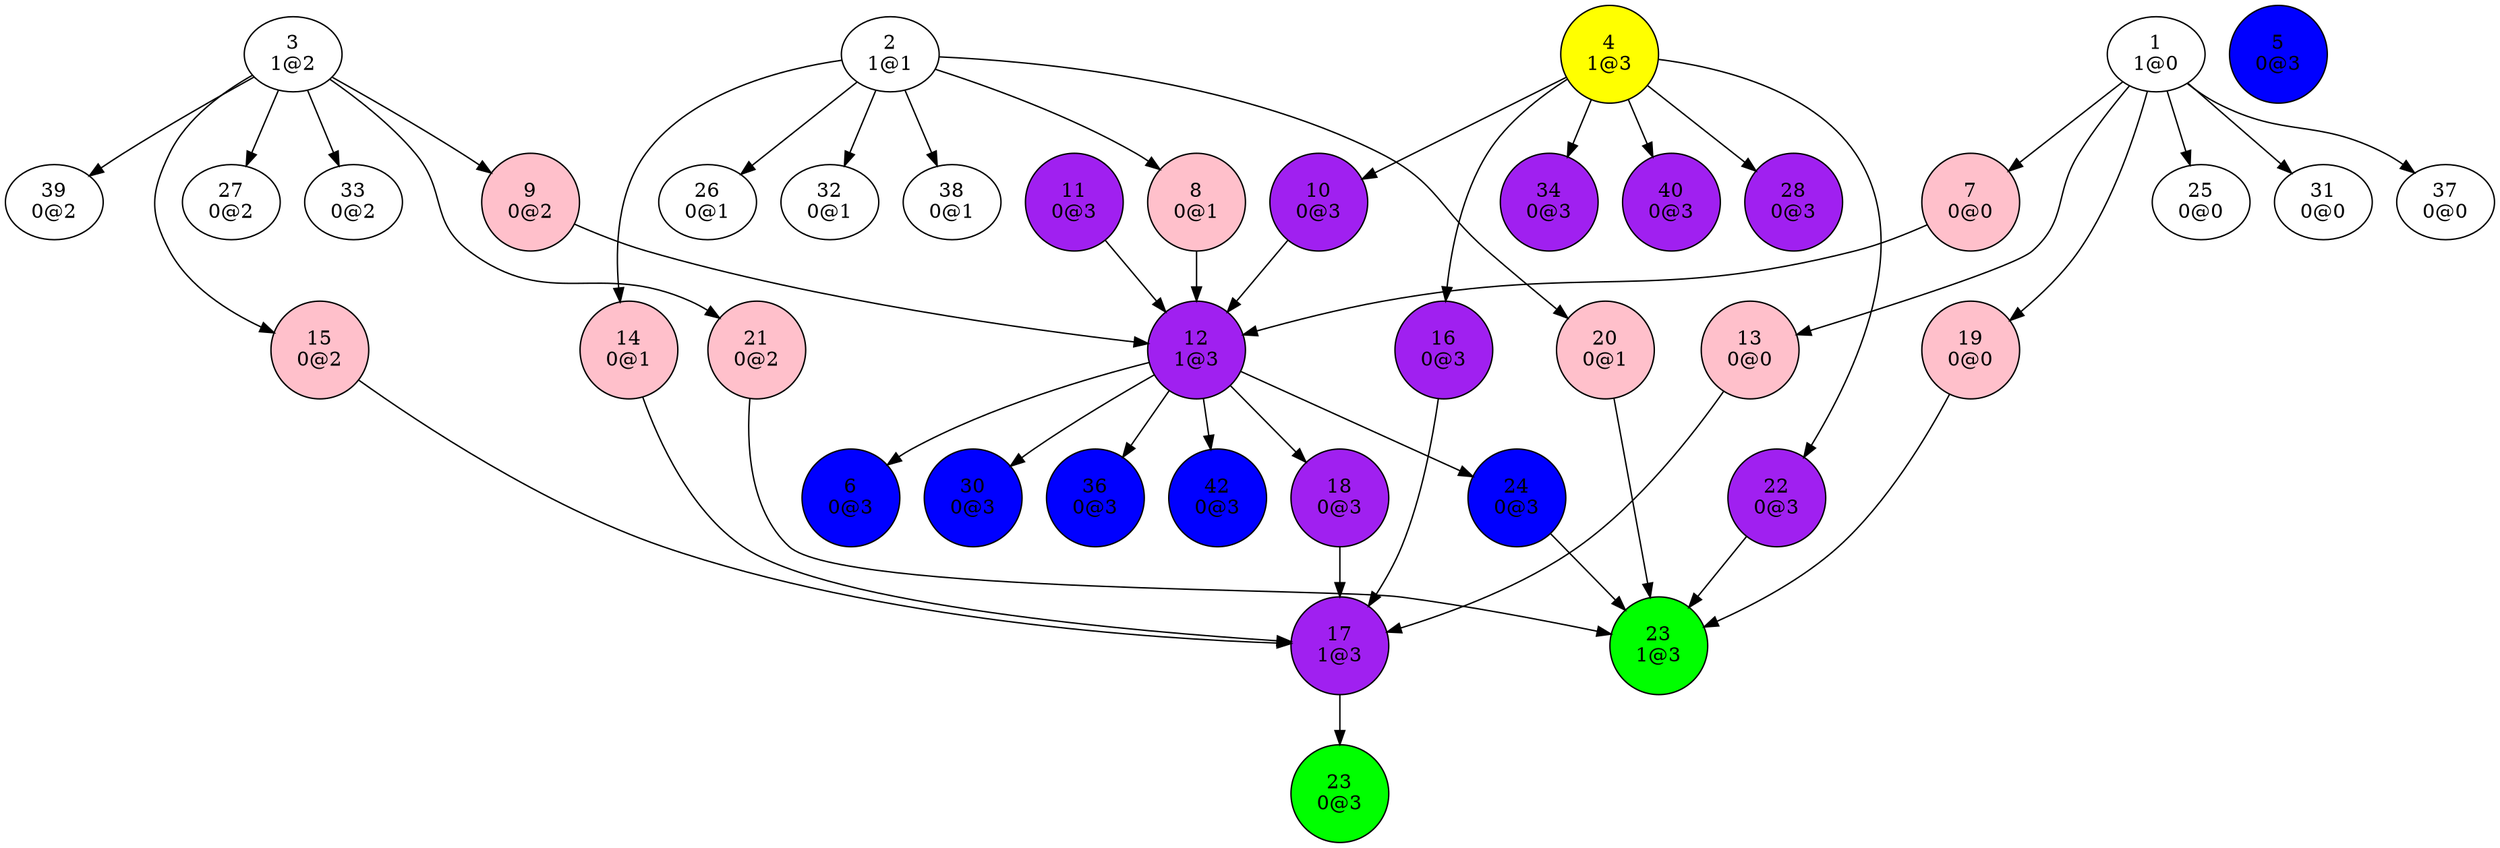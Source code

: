 digraph {
"1
1@0"->"7
0@0";
"1
1@0"->"13
0@0";
"1
1@0"->"19
0@0";
"1
1@0"->"25
0@0";
"1
1@0"->"31
0@0";
"1
1@0"->"37
0@0";
"2
1@1"->"8
0@1";
"2
1@1"->"14
0@1";
"2
1@1"->"20
0@1";
"2
1@1"->"26
0@1";
"2
1@1"->"32
0@1";
"2
1@1"->"38
0@1";
"3
1@2"->"9
0@2";
"3
1@2"->"15
0@2";
"3
1@2"->"21
0@2";
"3
1@2"->"27
0@2";
"3
1@2"->"33
0@2";
"3
1@2"->"39
0@2";
"4
1@3"->"10
0@3";
"4
1@3"->"16
0@3";
"4
1@3"->"22
0@3";
"4
1@3"->"28
0@3";
"4
1@3"->"34
0@3";
"4
1@3"->"40
0@3";
"5
0@3";
"6
0@3";
"7
0@0"->"12
1@3";
"8
0@1"->"12
1@3";
"9
0@2"->"12
1@3";
"10
0@3"->"12
1@3";
"11
0@3"->"12
1@3";
"12
1@3"->"6
0@3";
"12
1@3"->"18
0@3";
"12
1@3"->"24
0@3";
"12
1@3"->"30
0@3";
"12
1@3"->"36
0@3";
"12
1@3"->"42
0@3";
"13
0@0"->"17
1@3";
"14
0@1"->"17
1@3";
"15
0@2"->"17
1@3";
"16
0@3"->"17
1@3";
"17
1@3"->"23
0@3";
"18
0@3"->"17
1@3";
"19
0@0"->"23
1@3";
"20
0@1"->"23
1@3";
"21
0@2"->"23
1@3";
"22
0@3"->"23
1@3";
"23
0@3";
"23
1@3";
"24
0@3"->"23
1@3";
"25
0@0";
"26
0@1";
"27
0@2";
"28
0@3";
"30
0@3";
"31
0@0";
"32
0@1";
"33
0@2";
"34
0@3";
"36
0@3";
"37
0@0";
"38
0@1";
"39
0@2";
"40
0@3";
"42
0@3";
"4
1@3"[shape=circle, style=filled, fillcolor=yellow];
"5
0@3"[shape=circle, style=filled, fillcolor=blue];
"6
0@3"[shape=circle, style=filled, fillcolor=blue];
"7
0@0"[shape=circle, style=filled, fillcolor=pink];
"8
0@1"[shape=circle, style=filled, fillcolor=pink];
"9
0@2"[shape=circle, style=filled, fillcolor=pink];
"10
0@3"[shape=circle, style=filled, fillcolor=purple];
"11
0@3"[shape=circle, style=filled, fillcolor=purple];
"12
1@3"[shape=circle, style=filled, fillcolor=purple];
"13
0@0"[shape=circle, style=filled, fillcolor=pink];
"14
0@1"[shape=circle, style=filled, fillcolor=pink];
"15
0@2"[shape=circle, style=filled, fillcolor=pink];
"16
0@3"[shape=circle, style=filled, fillcolor=purple];
"17
1@3"[shape=circle, style=filled, fillcolor=purple];
"18
0@3"[shape=circle, style=filled, fillcolor=purple];
"19
0@0"[shape=circle, style=filled, fillcolor=pink];
"20
0@1"[shape=circle, style=filled, fillcolor=pink];
"21
0@2"[shape=circle, style=filled, fillcolor=pink];
"22
0@3"[shape=circle, style=filled, fillcolor=purple];
"23
0@3"[shape=circle, style=filled, fillcolor=green];
"23
1@3"[shape=circle, style=filled, fillcolor=green];
"24
0@3"[shape=circle, style=filled, fillcolor=blue];
"28
0@3"[shape=circle, style=filled, fillcolor=purple];
"30
0@3"[shape=circle, style=filled, fillcolor=blue];
"34
0@3"[shape=circle, style=filled, fillcolor=purple];
"36
0@3"[shape=circle, style=filled, fillcolor=blue];
"40
0@3"[shape=circle, style=filled, fillcolor=purple];
"42
0@3"[shape=circle, style=filled, fillcolor=blue];
}